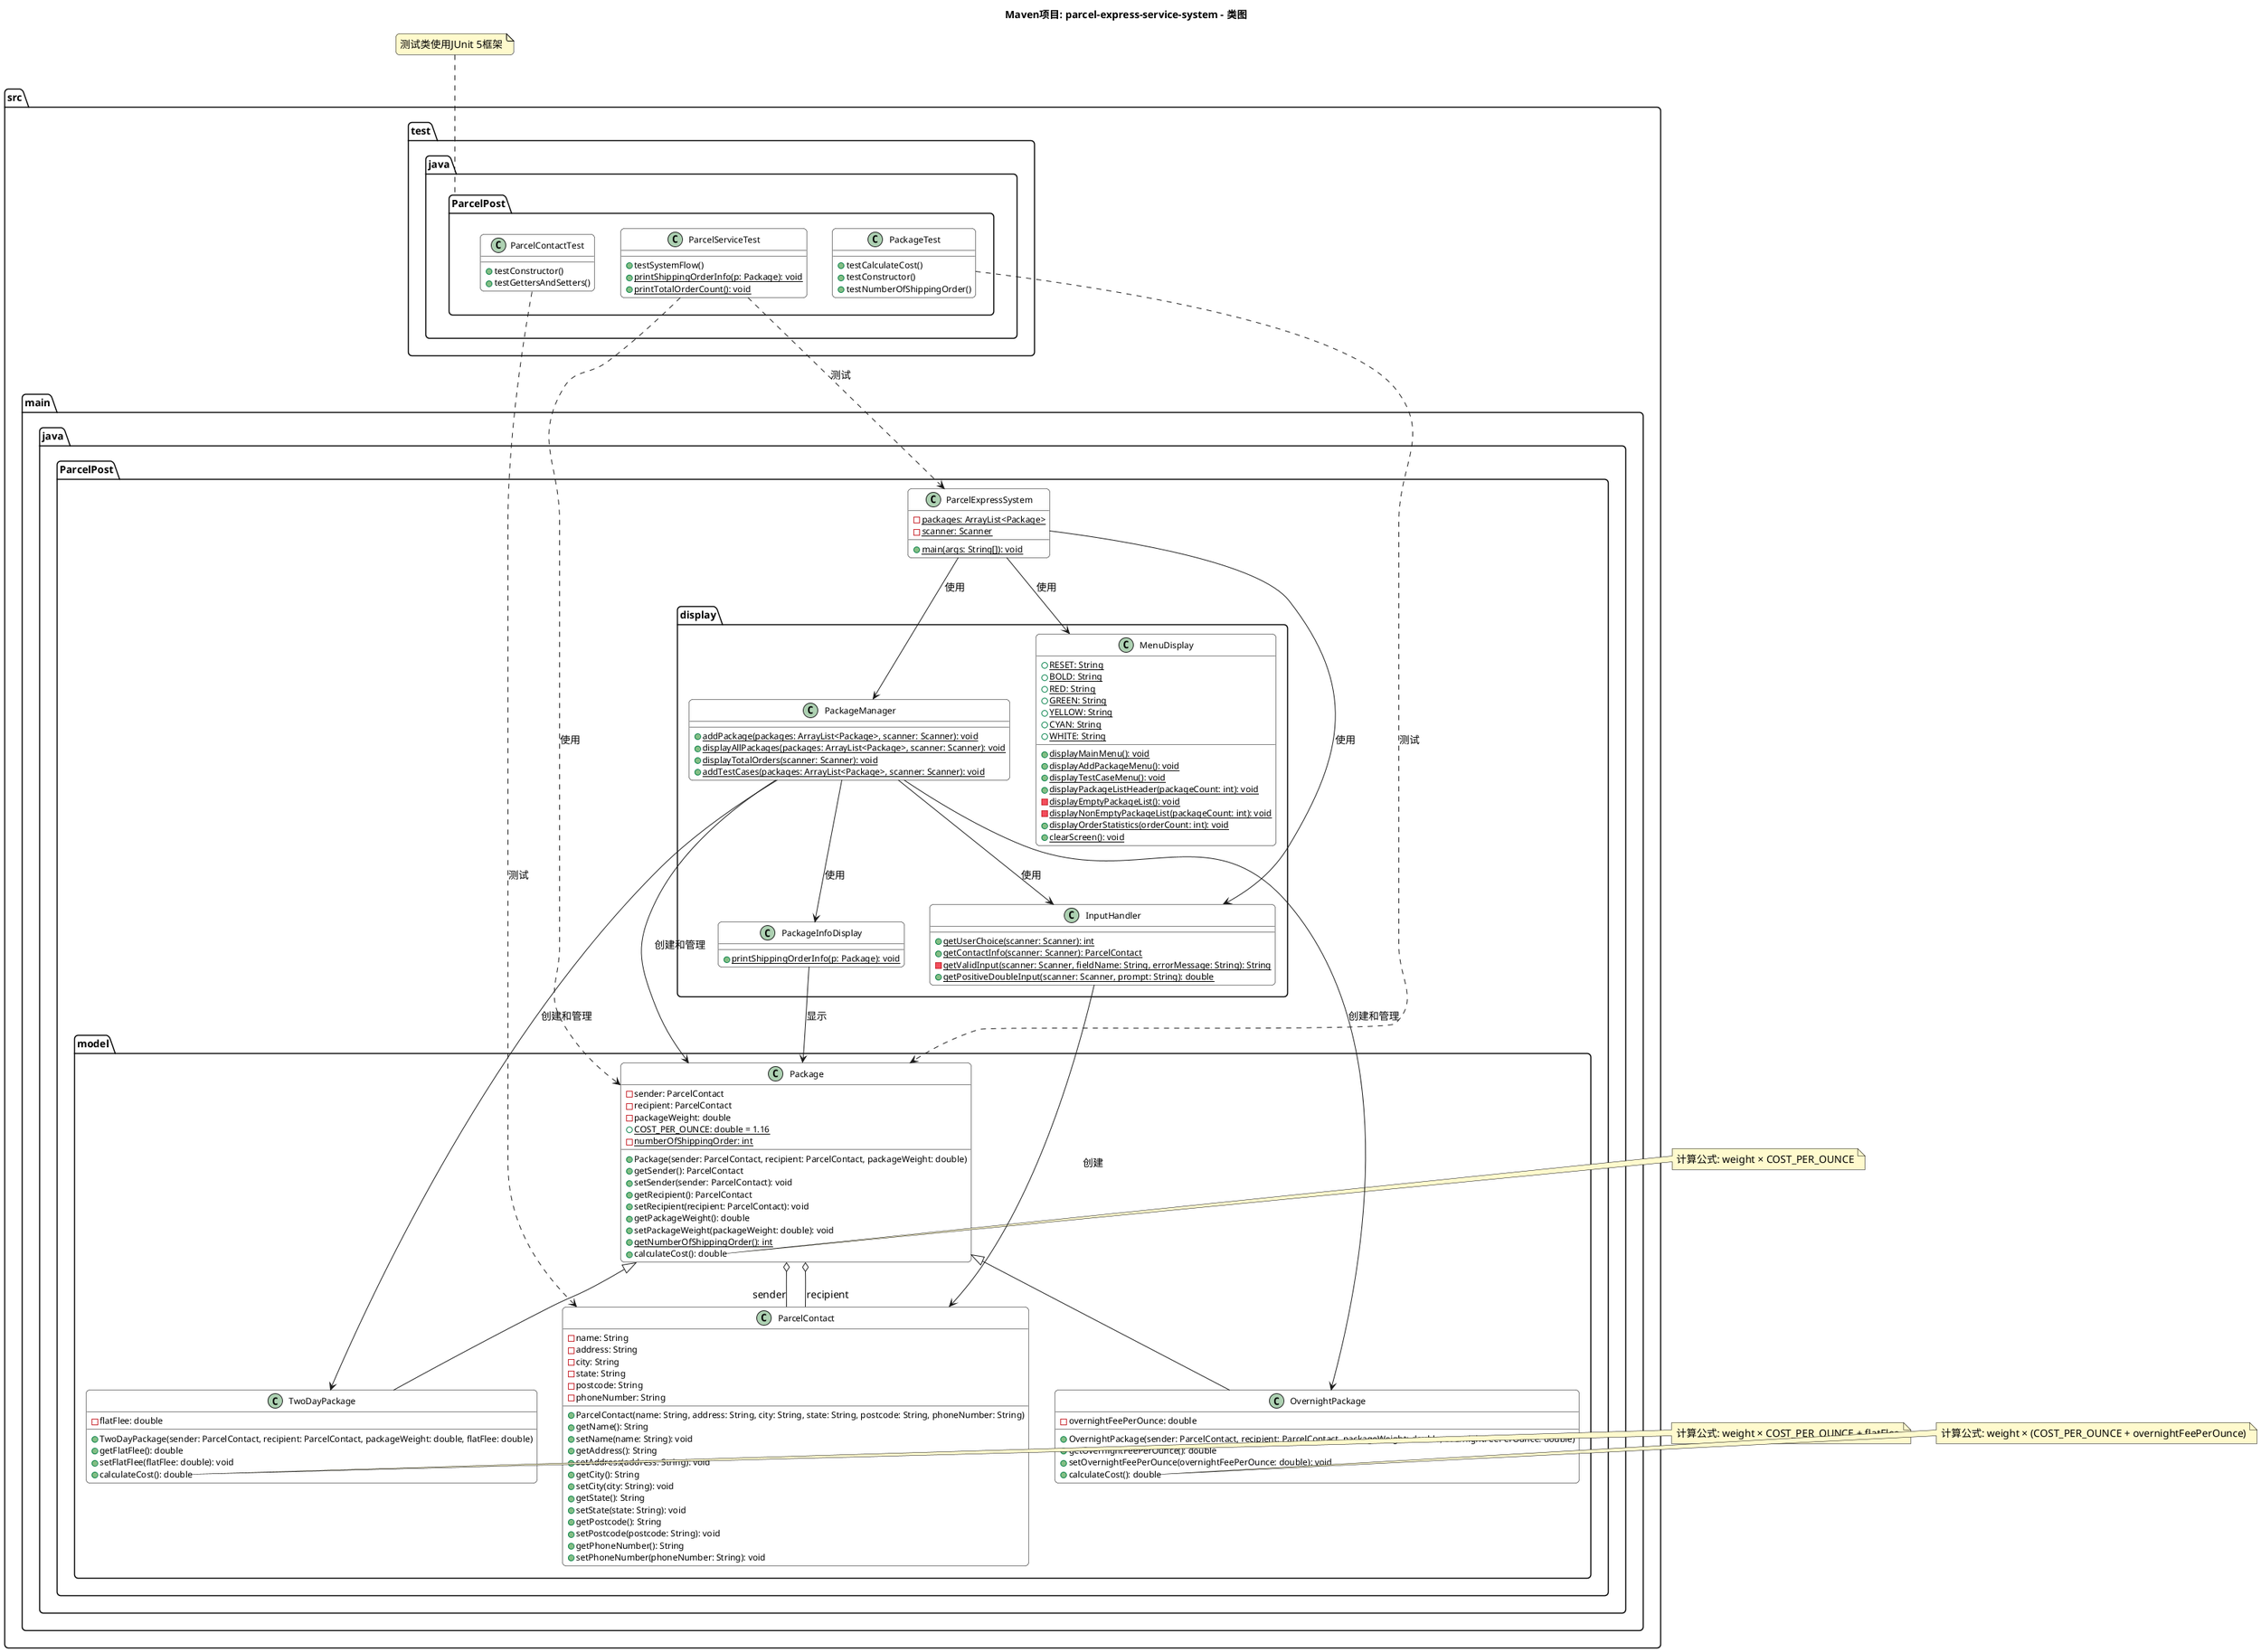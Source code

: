 @startuml 包裹快递服务系统类图

skinparam backgroundColor white
skinparam handwritten false
skinparam defaultFontName Microsoft YaHei
skinparam defaultFontSize 14
skinparam roundCorner 10
skinparam shadowing false

skinparam class {
  BackgroundColor #FFFFFF
  BorderColor #000000
  FontColor #000000
  AttributeFontColor #000000
  AttributeFontSize 12
  AttributeIconSize 12
}

skinparam note {
  BackgroundColor #FFFACD
  BorderColor #000000
}

title Maven项目: parcel-express-service-system - 类图

package "src.main.java.ParcelPost.model" {
  class Package {
    - sender: ParcelContact
    - recipient: ParcelContact
    - packageWeight: double
    + {static} COST_PER_OUNCE: double = 1.16
    - {static} numberOfShippingOrder: int
    + Package(sender: ParcelContact, recipient: ParcelContact, packageWeight: double)
    + getSender(): ParcelContact
    + setSender(sender: ParcelContact): void
    + getRecipient(): ParcelContact
    + setRecipient(recipient: ParcelContact): void
    + getPackageWeight(): double
    + setPackageWeight(packageWeight: double): void
    + {static} getNumberOfShippingOrder(): int
    + calculateCost(): double
  }
  
  class TwoDayPackage {
    - flatFlee: double
    + TwoDayPackage(sender: ParcelContact, recipient: ParcelContact, packageWeight: double, flatFlee: double)
    + getFlatFlee(): double
    + setFlatFlee(flatFlee: double): void
    + calculateCost(): double
  }
  
  class OvernightPackage {
    - overnightFeePerOunce: double
    + OvernightPackage(sender: ParcelContact, recipient: ParcelContact, packageWeight: double, overnightFeePerOunce: double)
    + getOvernightFeePerOunce(): double
    + setOvernightFeePerOunce(overnightFeePerOunce: double): void
    + calculateCost(): double
  }
  
  class ParcelContact {
    - name: String
    - address: String
    - city: String
    - state: String
    - postcode: String
    - phoneNumber: String
    + ParcelContact(name: String, address: String, city: String, state: String, postcode: String, phoneNumber: String)
    + getName(): String
    + setName(name: String): void
    + getAddress(): String
    + setAddress(address: String): void
    + getCity(): String
    + setCity(city: String): void
    + getState(): String
    + setState(state: String): void
    + getPostcode(): String
    + setPostcode(postcode: String): void
    + getPhoneNumber(): String
    + setPhoneNumber(phoneNumber: String): void
  }
}

package "src.main.java.ParcelPost.display" {
  class MenuDisplay {
    + {static} RESET: String
    + {static} BOLD: String
    + {static} RED: String
    + {static} GREEN: String
    + {static} YELLOW: String
    + {static} CYAN: String
    + {static} WHITE: String
    + {static} displayMainMenu(): void
    + {static} displayAddPackageMenu(): void
    + {static} displayTestCaseMenu(): void
    + {static} displayPackageListHeader(packageCount: int): void
    - {static} displayEmptyPackageList(): void
    - {static} displayNonEmptyPackageList(packageCount: int): void
    + {static} displayOrderStatistics(orderCount: int): void
    + {static} clearScreen(): void
  }
  
  class PackageInfoDisplay {
    + {static} printShippingOrderInfo(p: Package): void
  }
  
  class InputHandler {
    + {static} getUserChoice(scanner: Scanner): int
    + {static} getContactInfo(scanner: Scanner): ParcelContact
    - {static} getValidInput(scanner: Scanner, fieldName: String, errorMessage: String): String
    + {static} getPositiveDoubleInput(scanner: Scanner, prompt: String): double
  }
  
  class PackageManager {
    + {static} addPackage(packages: ArrayList<Package>, scanner: Scanner): void
    + {static} displayAllPackages(packages: ArrayList<Package>, scanner: Scanner): void
    + {static} displayTotalOrders(scanner: Scanner): void
    + {static} addTestCases(packages: ArrayList<Package>, scanner: Scanner): void
  }
}

package "src.main.java.ParcelPost" {
  class ParcelExpressSystem {
    - {static} packages: ArrayList<Package>
    - {static} scanner: Scanner
    + {static} main(args: String[]): void
  }
}

package "src.test.java.ParcelPost" {
  class PackageTest {
    + testCalculateCost()
    + testConstructor()
    + testNumberOfShippingOrder()
  }
  
  class ParcelContactTest {
    + testConstructor()
    + testGettersAndSetters()
  }
  
  class ParcelServiceTest {
    + testSystemFlow()
    + {static} printShippingOrderInfo(p: Package): void
    + {static} printTotalOrderCount(): void
  }
}

TwoDayPackage -up-|> Package
OvernightPackage -up-|> Package
Package o-- "sender" ParcelContact
Package o-- "recipient" ParcelContact

ParcelExpressSystem --> MenuDisplay : 使用
ParcelExpressSystem --> PackageManager : 使用
ParcelExpressSystem --> InputHandler : 使用
PackageManager --> Package : 创建和管理
PackageManager --> TwoDayPackage : 创建和管理
PackageManager --> OvernightPackage : 创建和管理
PackageManager --> PackageInfoDisplay : 使用
PackageManager --> InputHandler : 使用
InputHandler --> ParcelContact : 创建
PackageInfoDisplay --> Package : 显示

PackageTest ..> Package : 测试
ParcelContactTest ..> ParcelContact : 测试
ParcelServiceTest ..> ParcelExpressSystem : 测试
ParcelServiceTest ..> Package : 使用

note right of Package::calculateCost
  计算公式: weight × COST_PER_OUNCE
end note

note right of TwoDayPackage::calculateCost
  计算公式: weight × COST_PER_OUNCE + flatFlee
end note

note right of OvernightPackage::calculateCost
  计算公式: weight × (COST_PER_OUNCE + overnightFeePerOunce)
end note

note top of "src.test.java.ParcelPost"
  测试类使用JUnit 5框架
end note

@enduml 